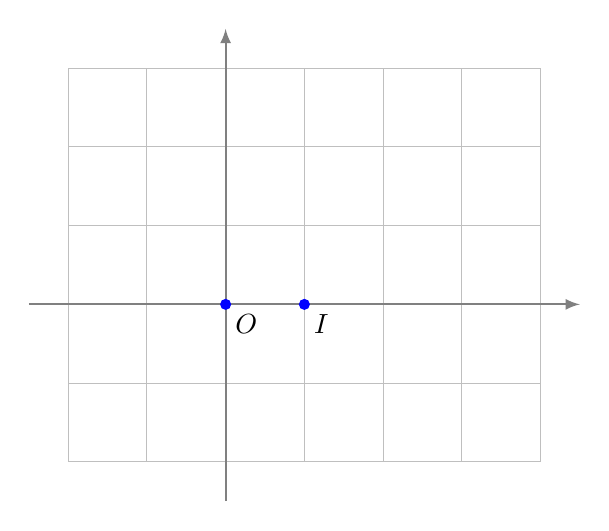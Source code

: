 \begin{tikzpicture}
      \draw[lightgray] (-2,-2) grid (4,3);
 
       \draw[->,>=latex,thick, gray] (-2.5,0)--(4.5,0);
       \draw[->,>=latex,thick, gray] (0,-2.5)--(0,3.5);

       \fill[blue] (1,0) circle (2pt);
       \fill[blue] (0,0) circle (2pt);

 %       \node at (0,-1) [below] {$\pi r^2$}; 
       \node at (0,0) [below right] {$O$}; 
       \node at (1,0) [below right] {$I$}; 

\end{tikzpicture}
